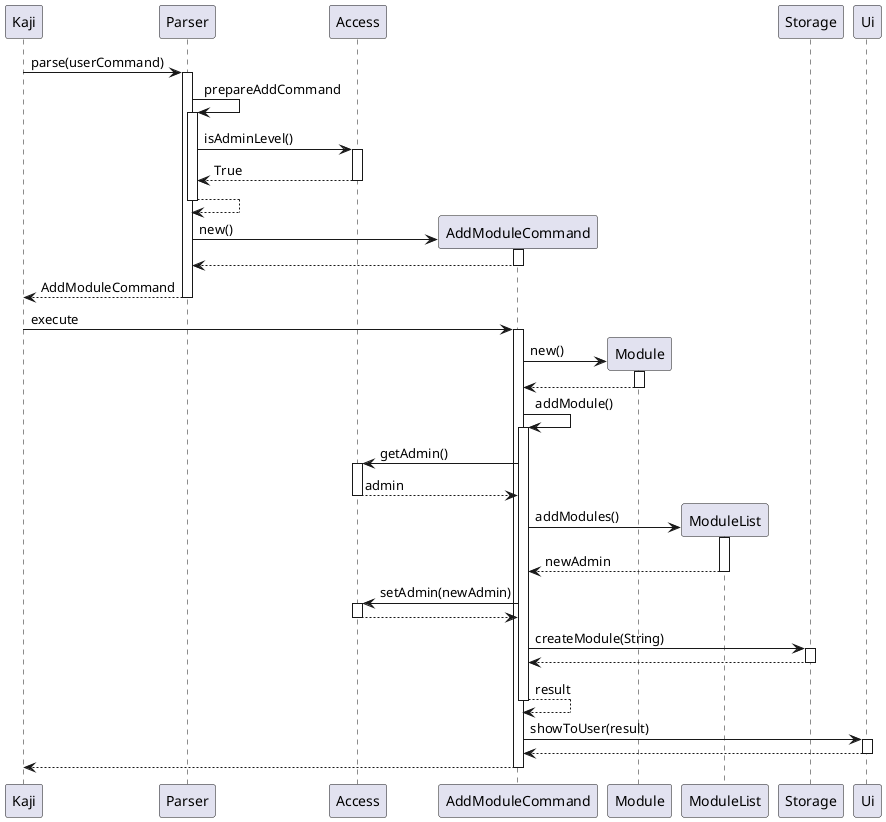 @startuml
Kaji -> Parser ++ : parse(userCommand)
Parser -> Parser ++ : prepareAddCommand
Parser -> Access ++ : isAdminLevel()
return True
return
create AddModuleCommand
Parser -> AddModuleCommand ++ : new()
return
return AddModuleCommand
Kaji -> AddModuleCommand ++ : execute

create Module
AddModuleCommand -> Module ++ : new()
return
AddModuleCommand -> AddModuleCommand ++ : addModule()
AddModuleCommand -> Access ++ : getAdmin()
return admin
create ModuleList
AddModuleCommand -> ModuleList ++ : addModules()
return newAdmin
AddModuleCommand -> Access ++ : setAdmin(newAdmin)
return
AddModuleCommand -> Storage ++: createModule(String)
return
return result
AddModuleCommand -> Ui ++ : showToUser(result)
return
return

@enduml